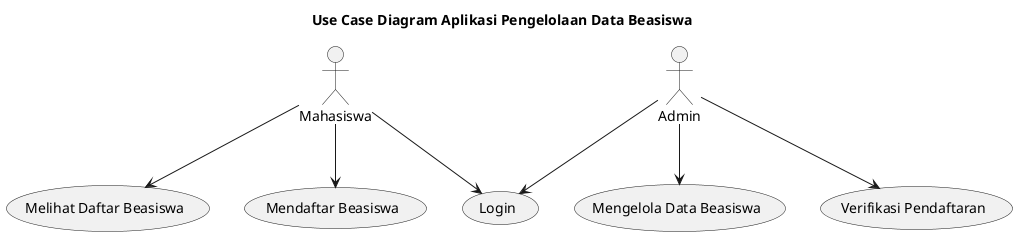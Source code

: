 @startuml Data Beasiswa
title Use Case Diagram Aplikasi Pengelolaan Data Beasiswa

actor Mahasiswa
actor Admin

usecase "Login" as UC_Login

usecase "Melihat Daftar Beasiswa" as UC_ViewScholarships
usecase "Mendaftar Beasiswa" as UC_ApplyScholarship

usecase "Mengelola Data Beasiswa" as UC_ManageScholarships
usecase "Verifikasi Pendaftaran" as UC_VerifyApplications

Mahasiswa --> UC_Login
Admin --> UC_Login

Mahasiswa --> UC_ViewScholarships
Mahasiswa --> UC_ApplyScholarship

Admin --> UC_ManageScholarships
Admin --> UC_VerifyApplications

@enduml
